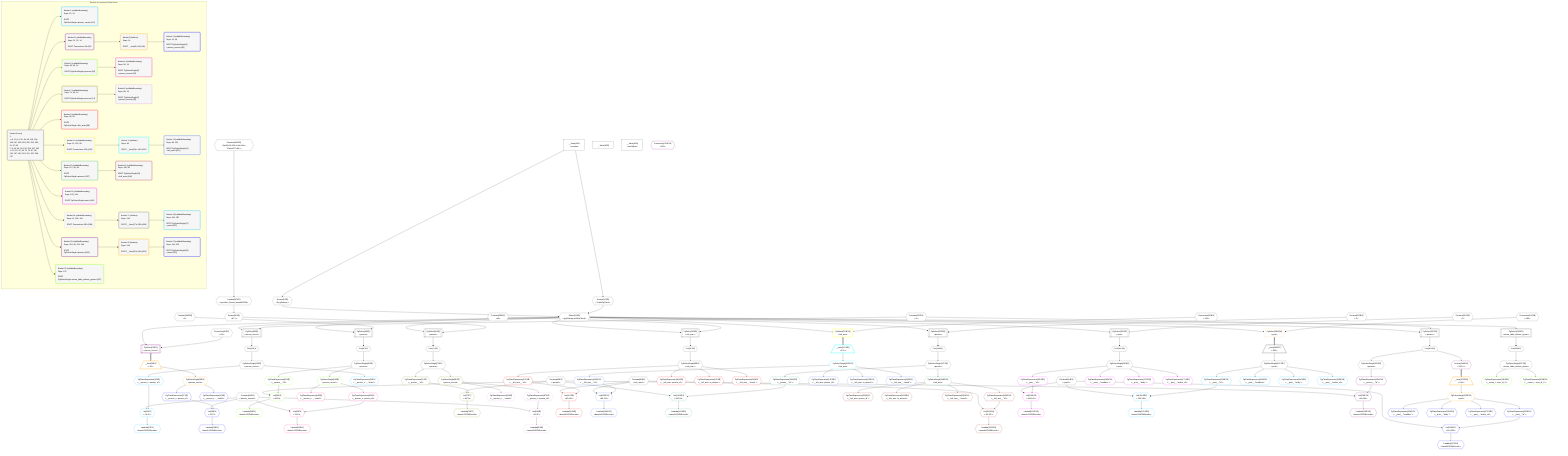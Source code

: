 %%{init: {'themeVariables': { 'fontSize': '12px'}}}%%
graph TD
    classDef path fill:#eee,stroke:#000,color:#000
    classDef plan fill:#fff,stroke-width:1px,color:#000
    classDef itemplan fill:#fff,stroke-width:2px,color:#000
    classDef unbatchedplan fill:#dff,stroke-width:1px,color:#000
    classDef sideeffectplan fill:#fcc,stroke-width:2px,color:#000
    classDef bucket fill:#f6f6f6,color:#000,stroke-width:2px,text-align:left


    %% plan dependencies
    PgSelect8[["PgSelect[8∈0]<br />ᐸperson_secretᐳ"]]:::plan
    Object11{{"Object[11∈0]<br />ᐸ{pgSettings,withPgClient}ᐳ"}}:::plan
    Constant247{{"Constant[247∈0]<br />ᐸ3ᐳ"}}:::plan
    Object11 & Constant247 --> PgSelect8
    Access9{{"Access[9∈0]<br />ᐸ3.pgSettingsᐳ"}}:::plan
    Access10{{"Access[10∈0]<br />ᐸ3.withPgClientᐳ"}}:::plan
    Access9 & Access10 --> Object11
    PgSelect43[["PgSelect[43∈0]<br />ᐸpersonᐳ"]]:::plan
    Constant248{{"Constant[248∈0]<br />ᐸ1ᐳ"}}:::plan
    Object11 & Constant248 --> PgSelect43
    PgSelect69[["PgSelect[69∈0]<br />ᐸpersonᐳ"]]:::plan
    Access68{{"Access[68∈0]<br />ᐸ67.1ᐳ"}}:::plan
    Object11 & Access68 --> PgSelect69
    PgSelect93[["PgSelect[93∈0]<br />ᐸleft_armᐳ"]]:::plan
    Constant250{{"Constant[250∈0]<br />ᐸ42ᐳ"}}:::plan
    Object11 & Constant250 --> PgSelect93
    PgSelect132[["PgSelect[132∈0]<br />ᐸpersonᐳ"]]:::plan
    Constant251{{"Constant[251∈0]<br />ᐸ2ᐳ"}}:::plan
    Object11 & Constant251 --> PgSelect132
    PgSelect158[["PgSelect[158∈0]<br />ᐸpostᐳ"]]:::plan
    Constant252{{"Constant[252∈0]<br />ᐸ7ᐳ"}}:::plan
    Object11 & Constant252 --> PgSelect158
    PgSelect197[["PgSelect[197∈0]<br />ᐸpersonᐳ"]]:::plan
    Object11 & Constant247 --> PgSelect197
    __Value3["__Value[3∈0]<br />ᐸcontextᐳ"]:::plan
    __Value3 --> Access9
    __Value3 --> Access10
    First12{{"First[12∈0]"}}:::plan
    PgSelect8 --> First12
    PgSelectSingle13{{"PgSelectSingle[13∈0]<br />ᐸperson_secretᐳ"}}:::plan
    First12 --> PgSelectSingle13
    First47{{"First[47∈0]"}}:::plan
    PgSelect43 --> First47
    PgSelectSingle48{{"PgSelectSingle[48∈0]<br />ᐸpersonᐳ"}}:::plan
    First47 --> PgSelectSingle48
    Lambda67{{"Lambda[67∈0]<br />ᐸspecifier_Person_base64JSONᐳ"}}:::plan
    Constant249{{"Constant[249∈0]<br />ᐸ'fa4f3e13-456c-4a9e-8c1e-37a6e3177d0b'ᐳ"}}:::plan
    Constant249 --> Lambda67
    Lambda67 --> Access68
    First73{{"First[73∈0]"}}:::plan
    PgSelect69 --> First73
    PgSelectSingle74{{"PgSelectSingle[74∈0]<br />ᐸpersonᐳ"}}:::plan
    First73 --> PgSelectSingle74
    First97{{"First[97∈0]"}}:::plan
    PgSelect93 --> First97
    PgSelectSingle98{{"PgSelectSingle[98∈0]<br />ᐸleft_armᐳ"}}:::plan
    First97 --> PgSelectSingle98
    First136{{"First[136∈0]"}}:::plan
    PgSelect132 --> First136
    PgSelectSingle137{{"PgSelectSingle[137∈0]<br />ᐸpersonᐳ"}}:::plan
    First136 --> PgSelectSingle137
    First162{{"First[162∈0]"}}:::plan
    PgSelect158 --> First162
    PgSelectSingle163{{"PgSelectSingle[163∈0]<br />ᐸpostᐳ"}}:::plan
    First162 --> PgSelectSingle163
    First201{{"First[201∈0]"}}:::plan
    PgSelect197 --> First201
    PgSelectSingle202{{"PgSelectSingle[202∈0]<br />ᐸpersonᐳ"}}:::plan
    First201 --> PgSelectSingle202
    PgSelect232[["PgSelect[232∈0]<br />ᐸreturn_table_without_grantsᐳ"]]:::plan
    Object11 --> PgSelect232
    First236{{"First[236∈0]"}}:::plan
    PgSelect232 --> First236
    PgSelectSingle237{{"PgSelectSingle[237∈0]<br />ᐸreturn_table_without_grantsᐳ"}}:::plan
    First236 --> PgSelectSingle237
    __Value0["__Value[0∈0]"]:::plan
    __Value5["__Value[5∈0]<br />ᐸrootValueᐳ"]:::plan
    Constant14{{"Constant[14∈0]<br />ᐸ'person_secrets'ᐳ"}}:::plan
    Connection32{{"Connection[32∈0]<br />ᐸ28ᐳ"}}:::plan
    Constant49{{"Constant[49∈0]<br />ᐸ'people'ᐳ"}}:::plan
    Constant99{{"Constant[99∈0]<br />ᐸ'left_arms'ᐳ"}}:::plan
    Connection119{{"Connection[119∈0]<br />ᐸ115ᐳ"}}:::plan
    Constant164{{"Constant[164∈0]<br />ᐸ'posts'ᐳ"}}:::plan
    Connection184{{"Connection[184∈0]<br />ᐸ180ᐳ"}}:::plan
    List16{{"List[16∈1]<br />ᐸ14,15ᐳ"}}:::plan
    PgClassExpression15{{"PgClassExpression[15∈1]<br />ᐸ__person_s...person_id”ᐳ"}}:::plan
    Constant14 & PgClassExpression15 --> List16
    PgSelectSingle13 --> PgClassExpression15
    Lambda17{{"Lambda[17∈1]<br />ᐸbase64JSONEncodeᐳ"}}:::plan
    List16 --> Lambda17
    PgClassExpression19{{"PgClassExpression[19∈1]<br />ᐸ__person_s..._.”sekrit”ᐳ"}}:::plan
    PgSelectSingle13 --> PgClassExpression19
    PgSelect33[["PgSelect[33∈2]<br />ᐸperson_secretᐳ"]]:::plan
    Object11 & Connection32 --> PgSelect33
    __Item34[/"__Item[34∈3]<br />ᐸ33ᐳ"\]:::itemplan
    PgSelect33 ==> __Item34
    PgSelectSingle35{{"PgSelectSingle[35∈3]<br />ᐸperson_secretᐳ"}}:::plan
    __Item34 --> PgSelectSingle35
    List38{{"List[38∈4]<br />ᐸ14,37ᐳ"}}:::plan
    PgClassExpression37{{"PgClassExpression[37∈4]<br />ᐸ__person_s...person_id”ᐳ"}}:::plan
    Constant14 & PgClassExpression37 --> List38
    PgSelectSingle35 --> PgClassExpression37
    Lambda39{{"Lambda[39∈4]<br />ᐸbase64JSONEncodeᐳ"}}:::plan
    List38 --> Lambda39
    PgClassExpression41{{"PgClassExpression[41∈4]<br />ᐸ__person_s..._.”sekrit”ᐳ"}}:::plan
    PgSelectSingle35 --> PgClassExpression41
    List51{{"List[51∈5]<br />ᐸ49,50ᐳ"}}:::plan
    PgClassExpression50{{"PgClassExpression[50∈5]<br />ᐸ__person__.”id”ᐳ"}}:::plan
    Constant49 & PgClassExpression50 --> List51
    PgSelectSingle48 --> PgClassExpression50
    Lambda52{{"Lambda[52∈5]<br />ᐸbase64JSONEncodeᐳ"}}:::plan
    List51 --> Lambda52
    PgSelectSingle59{{"PgSelectSingle[59∈5]<br />ᐸperson_secretᐳ"}}:::plan
    PgSelectSingle48 --> PgSelectSingle59
    List62{{"List[62∈6]<br />ᐸ14,61ᐳ"}}:::plan
    PgClassExpression61{{"PgClassExpression[61∈6]<br />ᐸ__person_s...person_id”ᐳ"}}:::plan
    Constant14 & PgClassExpression61 --> List62
    PgSelectSingle59 --> PgClassExpression61
    Lambda63{{"Lambda[63∈6]<br />ᐸbase64JSONEncodeᐳ"}}:::plan
    List62 --> Lambda63
    PgClassExpression65{{"PgClassExpression[65∈6]<br />ᐸ__person_s..._.”sekrit”ᐳ"}}:::plan
    PgSelectSingle59 --> PgClassExpression65
    List77{{"List[77∈7]<br />ᐸ49,76ᐳ"}}:::plan
    PgClassExpression76{{"PgClassExpression[76∈7]<br />ᐸ__person__.”id”ᐳ"}}:::plan
    Constant49 & PgClassExpression76 --> List77
    PgSelectSingle74 --> PgClassExpression76
    Lambda78{{"Lambda[78∈7]<br />ᐸbase64JSONEncodeᐳ"}}:::plan
    List77 --> Lambda78
    PgSelectSingle85{{"PgSelectSingle[85∈7]<br />ᐸperson_secretᐳ"}}:::plan
    PgSelectSingle74 --> PgSelectSingle85
    List88{{"List[88∈8]<br />ᐸ14,87ᐳ"}}:::plan
    PgClassExpression87{{"PgClassExpression[87∈8]<br />ᐸ__person_s...person_id”ᐳ"}}:::plan
    Constant14 & PgClassExpression87 --> List88
    PgSelectSingle85 --> PgClassExpression87
    Lambda89{{"Lambda[89∈8]<br />ᐸbase64JSONEncodeᐳ"}}:::plan
    List88 --> Lambda89
    PgClassExpression91{{"PgClassExpression[91∈8]<br />ᐸ__person_s..._.”sekrit”ᐳ"}}:::plan
    PgSelectSingle85 --> PgClassExpression91
    List101{{"List[101∈9]<br />ᐸ99,100ᐳ"}}:::plan
    PgClassExpression100{{"PgClassExpression[100∈9]<br />ᐸ__left_arm__.”id”ᐳ"}}:::plan
    Constant99 & PgClassExpression100 --> List101
    PgSelectSingle98 --> PgClassExpression100
    Lambda102{{"Lambda[102∈9]<br />ᐸbase64JSONEncodeᐳ"}}:::plan
    List101 --> Lambda102
    PgClassExpression104{{"PgClassExpression[104∈9]<br />ᐸ__left_arm...person_id”ᐳ"}}:::plan
    PgSelectSingle98 --> PgClassExpression104
    PgClassExpression105{{"PgClassExpression[105∈9]<br />ᐸ__left_arm...in_metres”ᐳ"}}:::plan
    PgSelectSingle98 --> PgClassExpression105
    PgClassExpression106{{"PgClassExpression[106∈9]<br />ᐸ__left_arm__.”mood”ᐳ"}}:::plan
    PgSelectSingle98 --> PgClassExpression106
    PgSelect120[["PgSelect[120∈10]<br />ᐸleft_armᐳ"]]:::plan
    Object11 & Connection119 --> PgSelect120
    __Item121[/"__Item[121∈11]<br />ᐸ120ᐳ"\]:::itemplan
    PgSelect120 ==> __Item121
    PgSelectSingle122{{"PgSelectSingle[122∈11]<br />ᐸleft_armᐳ"}}:::plan
    __Item121 --> PgSelectSingle122
    List125{{"List[125∈12]<br />ᐸ99,124ᐳ"}}:::plan
    PgClassExpression124{{"PgClassExpression[124∈12]<br />ᐸ__left_arm__.”id”ᐳ"}}:::plan
    Constant99 & PgClassExpression124 --> List125
    PgSelectSingle122 --> PgClassExpression124
    Lambda126{{"Lambda[126∈12]<br />ᐸbase64JSONEncodeᐳ"}}:::plan
    List125 --> Lambda126
    PgClassExpression128{{"PgClassExpression[128∈12]<br />ᐸ__left_arm...person_id”ᐳ"}}:::plan
    PgSelectSingle122 --> PgClassExpression128
    PgClassExpression129{{"PgClassExpression[129∈12]<br />ᐸ__left_arm...in_metres”ᐳ"}}:::plan
    PgSelectSingle122 --> PgClassExpression129
    PgClassExpression130{{"PgClassExpression[130∈12]<br />ᐸ__left_arm__.”mood”ᐳ"}}:::plan
    PgSelectSingle122 --> PgClassExpression130
    List140{{"List[140∈13]<br />ᐸ49,139ᐳ"}}:::plan
    PgClassExpression139{{"PgClassExpression[139∈13]<br />ᐸ__person__.”id”ᐳ"}}:::plan
    Constant49 & PgClassExpression139 --> List140
    PgSelectSingle137 --> PgClassExpression139
    Lambda141{{"Lambda[141∈13]<br />ᐸbase64JSONEncodeᐳ"}}:::plan
    List140 --> Lambda141
    PgSelectSingle148{{"PgSelectSingle[148∈13]<br />ᐸleft_armᐳ"}}:::plan
    PgSelectSingle137 --> PgSelectSingle148
    List151{{"List[151∈14]<br />ᐸ99,150ᐳ"}}:::plan
    PgClassExpression150{{"PgClassExpression[150∈14]<br />ᐸ__left_arm__.”id”ᐳ"}}:::plan
    Constant99 & PgClassExpression150 --> List151
    PgSelectSingle148 --> PgClassExpression150
    Lambda152{{"Lambda[152∈14]<br />ᐸbase64JSONEncodeᐳ"}}:::plan
    List151 --> Lambda152
    PgClassExpression154{{"PgClassExpression[154∈14]<br />ᐸ__left_arm...person_id”ᐳ"}}:::plan
    PgSelectSingle148 --> PgClassExpression154
    PgClassExpression155{{"PgClassExpression[155∈14]<br />ᐸ__left_arm...in_metres”ᐳ"}}:::plan
    PgSelectSingle148 --> PgClassExpression155
    PgClassExpression156{{"PgClassExpression[156∈14]<br />ᐸ__left_arm__.”mood”ᐳ"}}:::plan
    PgSelectSingle148 --> PgClassExpression156
    List166{{"List[166∈15]<br />ᐸ164,165ᐳ"}}:::plan
    PgClassExpression165{{"PgClassExpression[165∈15]<br />ᐸ__post__.”id”ᐳ"}}:::plan
    Constant164 & PgClassExpression165 --> List166
    PgSelectSingle163 --> PgClassExpression165
    Lambda167{{"Lambda[167∈15]<br />ᐸbase64JSONEncodeᐳ"}}:::plan
    List166 --> Lambda167
    PgClassExpression169{{"PgClassExpression[169∈15]<br />ᐸ__post__.”headline”ᐳ"}}:::plan
    PgSelectSingle163 --> PgClassExpression169
    PgClassExpression170{{"PgClassExpression[170∈15]<br />ᐸ__post__.”body”ᐳ"}}:::plan
    PgSelectSingle163 --> PgClassExpression170
    PgClassExpression171{{"PgClassExpression[171∈15]<br />ᐸ__post__.”author_id”ᐳ"}}:::plan
    PgSelectSingle163 --> PgClassExpression171
    PgSelect185[["PgSelect[185∈16]<br />ᐸpostᐳ"]]:::plan
    Object11 & Connection184 --> PgSelect185
    __Item186[/"__Item[186∈17]<br />ᐸ185ᐳ"\]:::itemplan
    PgSelect185 ==> __Item186
    PgSelectSingle187{{"PgSelectSingle[187∈17]<br />ᐸpostᐳ"}}:::plan
    __Item186 --> PgSelectSingle187
    List190{{"List[190∈18]<br />ᐸ164,189ᐳ"}}:::plan
    PgClassExpression189{{"PgClassExpression[189∈18]<br />ᐸ__post__.”id”ᐳ"}}:::plan
    Constant164 & PgClassExpression189 --> List190
    PgSelectSingle187 --> PgClassExpression189
    Lambda191{{"Lambda[191∈18]<br />ᐸbase64JSONEncodeᐳ"}}:::plan
    List190 --> Lambda191
    PgClassExpression193{{"PgClassExpression[193∈18]<br />ᐸ__post__.”headline”ᐳ"}}:::plan
    PgSelectSingle187 --> PgClassExpression193
    PgClassExpression194{{"PgClassExpression[194∈18]<br />ᐸ__post__.”body”ᐳ"}}:::plan
    PgSelectSingle187 --> PgClassExpression194
    PgClassExpression195{{"PgClassExpression[195∈18]<br />ᐸ__post__.”author_id”ᐳ"}}:::plan
    PgSelectSingle187 --> PgClassExpression195
    List205{{"List[205∈19]<br />ᐸ49,204ᐳ"}}:::plan
    PgClassExpression204{{"PgClassExpression[204∈19]<br />ᐸ__person__.”id”ᐳ"}}:::plan
    Constant49 & PgClassExpression204 --> List205
    PgSelectSingle202 --> PgClassExpression204
    Lambda206{{"Lambda[206∈19]<br />ᐸbase64JSONEncodeᐳ"}}:::plan
    List205 --> Lambda206
    Access246{{"Access[246∈19]<br />ᐸ201.0ᐳ"}}:::plan
    First201 --> Access246
    Connection220{{"Connection[220∈19]<br />ᐸ216ᐳ"}}:::plan
    __Item222[/"__Item[222∈20]<br />ᐸ246ᐳ"\]:::itemplan
    Access246 ==> __Item222
    PgSelectSingle223{{"PgSelectSingle[223∈20]<br />ᐸpostᐳ"}}:::plan
    __Item222 --> PgSelectSingle223
    List226{{"List[226∈21]<br />ᐸ164,225ᐳ"}}:::plan
    PgClassExpression225{{"PgClassExpression[225∈21]<br />ᐸ__post__.”id”ᐳ"}}:::plan
    Constant164 & PgClassExpression225 --> List226
    PgSelectSingle223 --> PgClassExpression225
    Lambda227{{"Lambda[227∈21]<br />ᐸbase64JSONEncodeᐳ"}}:::plan
    List226 --> Lambda227
    PgClassExpression229{{"PgClassExpression[229∈21]<br />ᐸ__post__.”headline”ᐳ"}}:::plan
    PgSelectSingle223 --> PgClassExpression229
    PgClassExpression230{{"PgClassExpression[230∈21]<br />ᐸ__post__.”body”ᐳ"}}:::plan
    PgSelectSingle223 --> PgClassExpression230
    PgClassExpression231{{"PgClassExpression[231∈21]<br />ᐸ__post__.”author_id”ᐳ"}}:::plan
    PgSelectSingle223 --> PgClassExpression231
    PgClassExpression238{{"PgClassExpression[238∈22]<br />ᐸ__return_t...rson_id_1”ᐳ"}}:::plan
    PgSelectSingle237 --> PgClassExpression238
    PgClassExpression239{{"PgClassExpression[239∈22]<br />ᐸ__return_t...rson_id_2”ᐳ"}}:::plan
    PgSelectSingle237 --> PgClassExpression239

    %% define steps

    subgraph "Buckets for queries/v4/rbac.basic"
    Bucket0("Bucket 0 (root)<br />1: <br />ᐳ: 9, 10, 14, 32, 49, 99, 119, 164, 184, 247, 248, 249, 250, 251, 252, 11, 67, 68<br />2: 8, 43, 69, 93, 132, 158, 197, 232<br />ᐳ: 12, 13, 47, 48, 73, 74, 97, 98, 136, 137, 162, 163, 201, 202, 236, 237"):::bucket
    classDef bucket0 stroke:#696969
    class Bucket0,__Value0,__Value3,__Value5,PgSelect8,Access9,Access10,Object11,First12,PgSelectSingle13,Constant14,Connection32,PgSelect43,First47,PgSelectSingle48,Constant49,Lambda67,Access68,PgSelect69,First73,PgSelectSingle74,PgSelect93,First97,PgSelectSingle98,Constant99,Connection119,PgSelect132,First136,PgSelectSingle137,PgSelect158,First162,PgSelectSingle163,Constant164,Connection184,PgSelect197,First201,PgSelectSingle202,PgSelect232,First236,PgSelectSingle237,Constant247,Constant248,Constant249,Constant250,Constant251,Constant252 bucket0
    Bucket1("Bucket 1 (nullableBoundary)<br />Deps: 13, 14<br /><br />ROOT PgSelectSingleᐸperson_secretᐳ[13]"):::bucket
    classDef bucket1 stroke:#00bfff
    class Bucket1,PgClassExpression15,List16,Lambda17,PgClassExpression19 bucket1
    Bucket2("Bucket 2 (nullableBoundary)<br />Deps: 11, 32, 14<br /><br />ROOT Connectionᐸ28ᐳ[32]"):::bucket
    classDef bucket2 stroke:#7f007f
    class Bucket2,PgSelect33 bucket2
    Bucket3("Bucket 3 (listItem)<br />Deps: 14<br /><br />ROOT __Item{3}ᐸ33ᐳ[34]"):::bucket
    classDef bucket3 stroke:#ffa500
    class Bucket3,__Item34,PgSelectSingle35 bucket3
    Bucket4("Bucket 4 (nullableBoundary)<br />Deps: 14, 35<br /><br />ROOT PgSelectSingle{3}ᐸperson_secretᐳ[35]"):::bucket
    classDef bucket4 stroke:#0000ff
    class Bucket4,PgClassExpression37,List38,Lambda39,PgClassExpression41 bucket4
    Bucket5("Bucket 5 (nullableBoundary)<br />Deps: 48, 49, 14<br /><br />ROOT PgSelectSingleᐸpersonᐳ[48]"):::bucket
    classDef bucket5 stroke:#7fff00
    class Bucket5,PgClassExpression50,List51,Lambda52,PgSelectSingle59 bucket5
    Bucket6("Bucket 6 (nullableBoundary)<br />Deps: 59, 14<br /><br />ROOT PgSelectSingle{5}ᐸperson_secretᐳ[59]"):::bucket
    classDef bucket6 stroke:#ff1493
    class Bucket6,PgClassExpression61,List62,Lambda63,PgClassExpression65 bucket6
    Bucket7("Bucket 7 (nullableBoundary)<br />Deps: 74, 49, 14<br /><br />ROOT PgSelectSingleᐸpersonᐳ[74]"):::bucket
    classDef bucket7 stroke:#808000
    class Bucket7,PgClassExpression76,List77,Lambda78,PgSelectSingle85 bucket7
    Bucket8("Bucket 8 (nullableBoundary)<br />Deps: 85, 14<br /><br />ROOT PgSelectSingle{7}ᐸperson_secretᐳ[85]"):::bucket
    classDef bucket8 stroke:#dda0dd
    class Bucket8,PgClassExpression87,List88,Lambda89,PgClassExpression91 bucket8
    Bucket9("Bucket 9 (nullableBoundary)<br />Deps: 98, 99<br /><br />ROOT PgSelectSingleᐸleft_armᐳ[98]"):::bucket
    classDef bucket9 stroke:#ff0000
    class Bucket9,PgClassExpression100,List101,Lambda102,PgClassExpression104,PgClassExpression105,PgClassExpression106 bucket9
    Bucket10("Bucket 10 (nullableBoundary)<br />Deps: 11, 119, 99<br /><br />ROOT Connectionᐸ115ᐳ[119]"):::bucket
    classDef bucket10 stroke:#ffff00
    class Bucket10,PgSelect120 bucket10
    Bucket11("Bucket 11 (listItem)<br />Deps: 99<br /><br />ROOT __Item{11}ᐸ120ᐳ[121]"):::bucket
    classDef bucket11 stroke:#00ffff
    class Bucket11,__Item121,PgSelectSingle122 bucket11
    Bucket12("Bucket 12 (nullableBoundary)<br />Deps: 99, 122<br /><br />ROOT PgSelectSingle{11}ᐸleft_armᐳ[122]"):::bucket
    classDef bucket12 stroke:#4169e1
    class Bucket12,PgClassExpression124,List125,Lambda126,PgClassExpression128,PgClassExpression129,PgClassExpression130 bucket12
    Bucket13("Bucket 13 (nullableBoundary)<br />Deps: 137, 49, 99<br /><br />ROOT PgSelectSingleᐸpersonᐳ[137]"):::bucket
    classDef bucket13 stroke:#3cb371
    class Bucket13,PgClassExpression139,List140,Lambda141,PgSelectSingle148 bucket13
    Bucket14("Bucket 14 (nullableBoundary)<br />Deps: 148, 99<br /><br />ROOT PgSelectSingle{13}ᐸleft_armᐳ[148]"):::bucket
    classDef bucket14 stroke:#a52a2a
    class Bucket14,PgClassExpression150,List151,Lambda152,PgClassExpression154,PgClassExpression155,PgClassExpression156 bucket14
    Bucket15("Bucket 15 (nullableBoundary)<br />Deps: 163, 164<br /><br />ROOT PgSelectSingleᐸpostᐳ[163]"):::bucket
    classDef bucket15 stroke:#ff00ff
    class Bucket15,PgClassExpression165,List166,Lambda167,PgClassExpression169,PgClassExpression170,PgClassExpression171 bucket15
    Bucket16("Bucket 16 (nullableBoundary)<br />Deps: 11, 184, 164<br /><br />ROOT Connectionᐸ180ᐳ[184]"):::bucket
    classDef bucket16 stroke:#f5deb3
    class Bucket16,PgSelect185 bucket16
    Bucket17("Bucket 17 (listItem)<br />Deps: 164<br /><br />ROOT __Item{17}ᐸ185ᐳ[186]"):::bucket
    classDef bucket17 stroke:#696969
    class Bucket17,__Item186,PgSelectSingle187 bucket17
    Bucket18("Bucket 18 (nullableBoundary)<br />Deps: 164, 187<br /><br />ROOT PgSelectSingle{17}ᐸpostᐳ[187]"):::bucket
    classDef bucket18 stroke:#00bfff
    class Bucket18,PgClassExpression189,List190,Lambda191,PgClassExpression193,PgClassExpression194,PgClassExpression195 bucket18
    Bucket19("Bucket 19 (nullableBoundary)<br />Deps: 202, 49, 201, 164<br /><br />ROOT PgSelectSingleᐸpersonᐳ[202]"):::bucket
    classDef bucket19 stroke:#7f007f
    class Bucket19,PgClassExpression204,List205,Lambda206,Connection220,Access246 bucket19
    Bucket20("Bucket 20 (listItem)<br />Deps: 164<br /><br />ROOT __Item{20}ᐸ246ᐳ[222]"):::bucket
    classDef bucket20 stroke:#ffa500
    class Bucket20,__Item222,PgSelectSingle223 bucket20
    Bucket21("Bucket 21 (nullableBoundary)<br />Deps: 164, 223<br /><br />ROOT PgSelectSingle{20}ᐸpostᐳ[223]"):::bucket
    classDef bucket21 stroke:#0000ff
    class Bucket21,PgClassExpression225,List226,Lambda227,PgClassExpression229,PgClassExpression230,PgClassExpression231 bucket21
    Bucket22("Bucket 22 (nullableBoundary)<br />Deps: 237<br /><br />ROOT PgSelectSingleᐸreturn_table_without_grantsᐳ[237]"):::bucket
    classDef bucket22 stroke:#7fff00
    class Bucket22,PgClassExpression238,PgClassExpression239 bucket22
    Bucket0 --> Bucket1 & Bucket2 & Bucket5 & Bucket7 & Bucket9 & Bucket10 & Bucket13 & Bucket15 & Bucket16 & Bucket19 & Bucket22
    Bucket2 --> Bucket3
    Bucket3 --> Bucket4
    Bucket5 --> Bucket6
    Bucket7 --> Bucket8
    Bucket10 --> Bucket11
    Bucket11 --> Bucket12
    Bucket13 --> Bucket14
    Bucket16 --> Bucket17
    Bucket17 --> Bucket18
    Bucket19 --> Bucket20
    Bucket20 --> Bucket21
    end